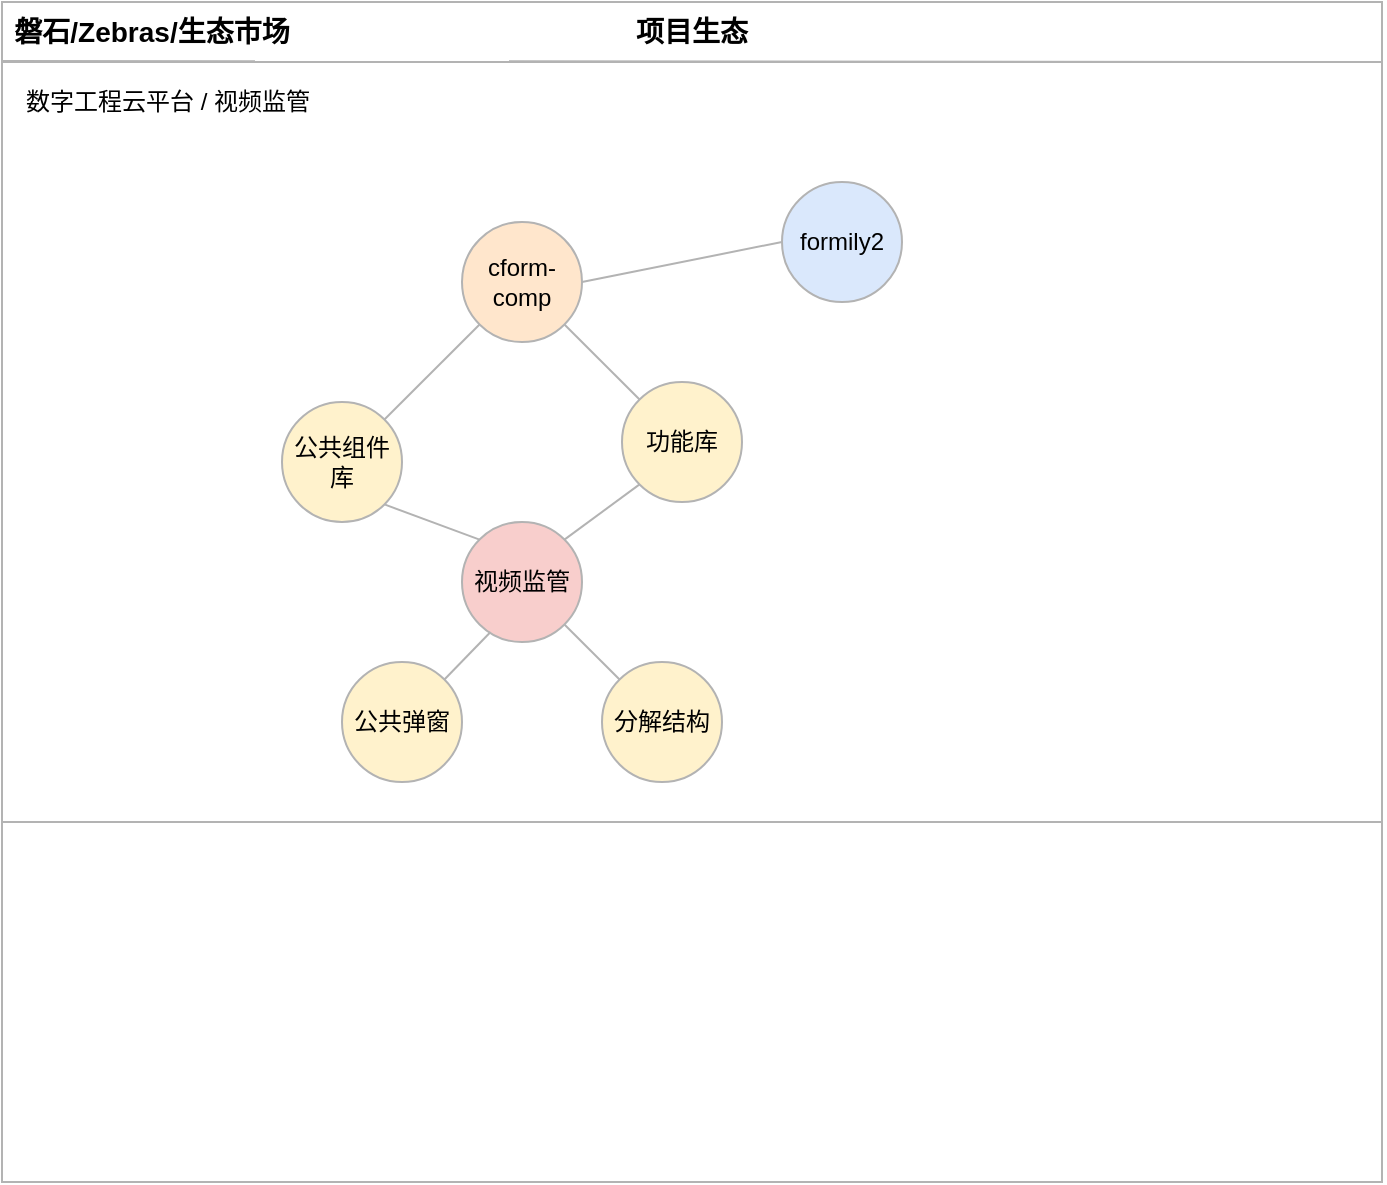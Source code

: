 <mxfile version="23.1.5" type="github">
  <diagram name="第 1 页" id="8Q2nPifi0KmhAcC8GsSP">
    <mxGraphModel dx="1937" dy="1080" grid="1" gridSize="10" guides="1" tooltips="1" connect="1" arrows="1" fold="1" page="1" pageScale="1" pageWidth="827" pageHeight="1169" math="0" shadow="0">
      <root>
        <mxCell id="0" />
        <mxCell id="1" parent="0" />
        <mxCell id="Kocu25sfgQO6UqpNJKFs-2" value="" style="rounded=0;whiteSpace=wrap;html=1;fillColor=none;strokeColor=#B3B3B3;shadow=0;" vertex="1" parent="1">
          <mxGeometry x="60" y="140" width="690" height="590" as="geometry" />
        </mxCell>
        <mxCell id="Kocu25sfgQO6UqpNJKFs-5" value="项目生态" style="text;html=1;align=center;verticalAlign=middle;whiteSpace=wrap;rounded=0;fontSize=14;fontStyle=1;shadow=0;strokeColor=none;" vertex="1" parent="1">
          <mxGeometry x="375" y="140" width="60" height="30" as="geometry" />
        </mxCell>
        <mxCell id="Kocu25sfgQO6UqpNJKFs-6" value="磐石/Zebras/生态市场" style="text;html=1;align=center;verticalAlign=middle;whiteSpace=wrap;rounded=0;fontSize=14;fontStyle=1;shadow=0;strokeColor=none;" vertex="1" parent="1">
          <mxGeometry x="60" y="140" width="150" height="30" as="geometry" />
        </mxCell>
        <mxCell id="Kocu25sfgQO6UqpNJKFs-22" value="" style="endArrow=none;html=1;rounded=0;exitX=0;exitY=0.75;exitDx=0;exitDy=0;strokeColor=#B3B3B3;shadow=0;" edge="1" parent="1">
          <mxGeometry width="50" height="50" relative="1" as="geometry">
            <mxPoint x="60" y="169.5" as="sourcePoint" />
            <mxPoint x="750" y="170" as="targetPoint" />
          </mxGeometry>
        </mxCell>
        <mxCell id="Kocu25sfgQO6UqpNJKFs-119" value="" style="rounded=0;whiteSpace=wrap;html=1;strokeColor=#B3B3B3;" vertex="1" parent="1">
          <mxGeometry x="60" y="170" width="690" height="560" as="geometry" />
        </mxCell>
        <mxCell id="Kocu25sfgQO6UqpNJKFs-120" value="数字工程云平台 / 视频监管" style="text;html=1;align=left;verticalAlign=middle;whiteSpace=wrap;rounded=0;strokeColor=none;" vertex="1" parent="1">
          <mxGeometry x="70" y="170" width="260" height="40" as="geometry" />
        </mxCell>
        <mxCell id="Kocu25sfgQO6UqpNJKFs-121" value="视频监管" style="ellipse;whiteSpace=wrap;html=1;aspect=fixed;fillColor=#f8cecc;strokeColor=#B3B3B3;" vertex="1" parent="1">
          <mxGeometry x="290" y="400" width="60" height="60" as="geometry" />
        </mxCell>
        <mxCell id="Kocu25sfgQO6UqpNJKFs-123" value="公共弹窗" style="ellipse;whiteSpace=wrap;html=1;aspect=fixed;fillColor=#fff2cc;strokeColor=#B3B3B3;" vertex="1" parent="1">
          <mxGeometry x="230" y="470" width="60" height="60" as="geometry" />
        </mxCell>
        <mxCell id="Kocu25sfgQO6UqpNJKFs-124" value="分解结构" style="ellipse;whiteSpace=wrap;html=1;aspect=fixed;fillColor=#fff2cc;strokeColor=#B3B3B3;" vertex="1" parent="1">
          <mxGeometry x="360" y="470" width="60" height="60" as="geometry" />
        </mxCell>
        <mxCell id="Kocu25sfgQO6UqpNJKFs-125" value="公共组件库" style="ellipse;whiteSpace=wrap;html=1;aspect=fixed;fillColor=#fff2cc;strokeColor=#B3B3B3;" vertex="1" parent="1">
          <mxGeometry x="200" y="340" width="60" height="60" as="geometry" />
        </mxCell>
        <mxCell id="Kocu25sfgQO6UqpNJKFs-126" value="cform-comp" style="ellipse;whiteSpace=wrap;html=1;aspect=fixed;fillColor=#ffe6cc;strokeColor=#B3B3B3;" vertex="1" parent="1">
          <mxGeometry x="290" y="250" width="60" height="60" as="geometry" />
        </mxCell>
        <mxCell id="Kocu25sfgQO6UqpNJKFs-128" value="功能库" style="ellipse;whiteSpace=wrap;html=1;aspect=fixed;fillColor=#fff2cc;strokeColor=#B3B3B3;" vertex="1" parent="1">
          <mxGeometry x="370" y="330" width="60" height="60" as="geometry" />
        </mxCell>
        <mxCell id="Kocu25sfgQO6UqpNJKFs-129" value="formily2" style="ellipse;whiteSpace=wrap;html=1;aspect=fixed;fillColor=#dae8fc;strokeColor=#B3B3B3;" vertex="1" parent="1">
          <mxGeometry x="450" y="230" width="60" height="60" as="geometry" />
        </mxCell>
        <mxCell id="Kocu25sfgQO6UqpNJKFs-130" value="" style="rounded=0;whiteSpace=wrap;html=1;strokeColor=#B3B3B3;" vertex="1" parent="1">
          <mxGeometry x="60" y="550" width="690" height="180" as="geometry" />
        </mxCell>
        <mxCell id="Kocu25sfgQO6UqpNJKFs-131" value="" style="endArrow=none;html=1;rounded=0;exitX=1;exitY=0;exitDx=0;exitDy=0;entryX=0;entryY=1;entryDx=0;entryDy=0;strokeColor=#B3B3B3;" edge="1" parent="1" source="Kocu25sfgQO6UqpNJKFs-125" target="Kocu25sfgQO6UqpNJKFs-126">
          <mxGeometry width="50" height="50" relative="1" as="geometry">
            <mxPoint x="250" y="420" as="sourcePoint" />
            <mxPoint x="300" y="370" as="targetPoint" />
          </mxGeometry>
        </mxCell>
        <mxCell id="Kocu25sfgQO6UqpNJKFs-132" value="" style="endArrow=none;html=1;rounded=0;exitX=0;exitY=0;exitDx=0;exitDy=0;entryX=1;entryY=1;entryDx=0;entryDy=0;strokeColor=#B3B3B3;" edge="1" parent="1" source="Kocu25sfgQO6UqpNJKFs-128" target="Kocu25sfgQO6UqpNJKFs-126">
          <mxGeometry width="50" height="50" relative="1" as="geometry">
            <mxPoint x="261" y="359" as="sourcePoint" />
            <mxPoint x="309" y="311" as="targetPoint" />
          </mxGeometry>
        </mxCell>
        <mxCell id="Kocu25sfgQO6UqpNJKFs-133" value="" style="endArrow=none;html=1;rounded=0;exitX=0;exitY=0.5;exitDx=0;exitDy=0;entryX=1;entryY=0.5;entryDx=0;entryDy=0;strokeColor=#B3B3B3;" edge="1" parent="1" source="Kocu25sfgQO6UqpNJKFs-129" target="Kocu25sfgQO6UqpNJKFs-126">
          <mxGeometry width="50" height="50" relative="1" as="geometry">
            <mxPoint x="389" y="349" as="sourcePoint" />
            <mxPoint x="351" y="311" as="targetPoint" />
          </mxGeometry>
        </mxCell>
        <mxCell id="Kocu25sfgQO6UqpNJKFs-134" value="" style="endArrow=none;html=1;rounded=0;exitX=0;exitY=0;exitDx=0;exitDy=0;entryX=1;entryY=1;entryDx=0;entryDy=0;strokeColor=#B3B3B3;" edge="1" parent="1" source="Kocu25sfgQO6UqpNJKFs-121" target="Kocu25sfgQO6UqpNJKFs-125">
          <mxGeometry width="50" height="50" relative="1" as="geometry">
            <mxPoint x="261" y="359" as="sourcePoint" />
            <mxPoint x="309" y="311" as="targetPoint" />
          </mxGeometry>
        </mxCell>
        <mxCell id="Kocu25sfgQO6UqpNJKFs-135" value="" style="endArrow=none;html=1;rounded=0;exitX=0;exitY=1;exitDx=0;exitDy=0;entryX=1;entryY=0;entryDx=0;entryDy=0;strokeColor=#B3B3B3;" edge="1" parent="1" source="Kocu25sfgQO6UqpNJKFs-128" target="Kocu25sfgQO6UqpNJKFs-121">
          <mxGeometry width="50" height="50" relative="1" as="geometry">
            <mxPoint x="309" y="419" as="sourcePoint" />
            <mxPoint x="261" y="401" as="targetPoint" />
          </mxGeometry>
        </mxCell>
        <mxCell id="Kocu25sfgQO6UqpNJKFs-136" value="" style="endArrow=none;html=1;rounded=0;exitX=0.238;exitY=0.917;exitDx=0;exitDy=0;entryX=1;entryY=0;entryDx=0;entryDy=0;exitPerimeter=0;strokeColor=#B3B3B3;" edge="1" parent="1" source="Kocu25sfgQO6UqpNJKFs-121" target="Kocu25sfgQO6UqpNJKFs-123">
          <mxGeometry width="50" height="50" relative="1" as="geometry">
            <mxPoint x="309" y="419" as="sourcePoint" />
            <mxPoint x="261" y="401" as="targetPoint" />
          </mxGeometry>
        </mxCell>
        <mxCell id="Kocu25sfgQO6UqpNJKFs-137" value="" style="endArrow=none;html=1;rounded=0;exitX=1;exitY=1;exitDx=0;exitDy=0;entryX=0;entryY=0;entryDx=0;entryDy=0;strokeColor=#B3B3B3;" edge="1" parent="1" source="Kocu25sfgQO6UqpNJKFs-121" target="Kocu25sfgQO6UqpNJKFs-124">
          <mxGeometry width="50" height="50" relative="1" as="geometry">
            <mxPoint x="314" y="465" as="sourcePoint" />
            <mxPoint x="291" y="489" as="targetPoint" />
          </mxGeometry>
        </mxCell>
      </root>
    </mxGraphModel>
  </diagram>
</mxfile>
